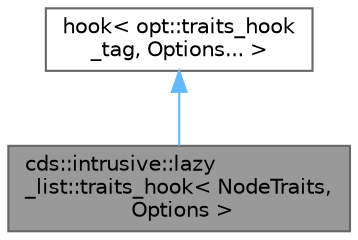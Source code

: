 digraph "cds::intrusive::lazy_list::traits_hook&lt; NodeTraits, Options &gt;"
{
 // LATEX_PDF_SIZE
  bgcolor="transparent";
  edge [fontname=Helvetica,fontsize=10,labelfontname=Helvetica,labelfontsize=10];
  node [fontname=Helvetica,fontsize=10,shape=box,height=0.2,width=0.4];
  Node1 [id="Node000001",label="cds::intrusive::lazy\l_list::traits_hook\< NodeTraits,\l Options \>",height=0.2,width=0.4,color="gray40", fillcolor="grey60", style="filled", fontcolor="black",tooltip="Traits hook"];
  Node2 -> Node1 [id="edge1_Node000001_Node000002",dir="back",color="steelblue1",style="solid",tooltip=" "];
  Node2 [id="Node000002",label="hook\< opt::traits_hook\l_tag, Options... \>",height=0.2,width=0.4,color="gray40", fillcolor="white", style="filled",tooltip=" "];
}
